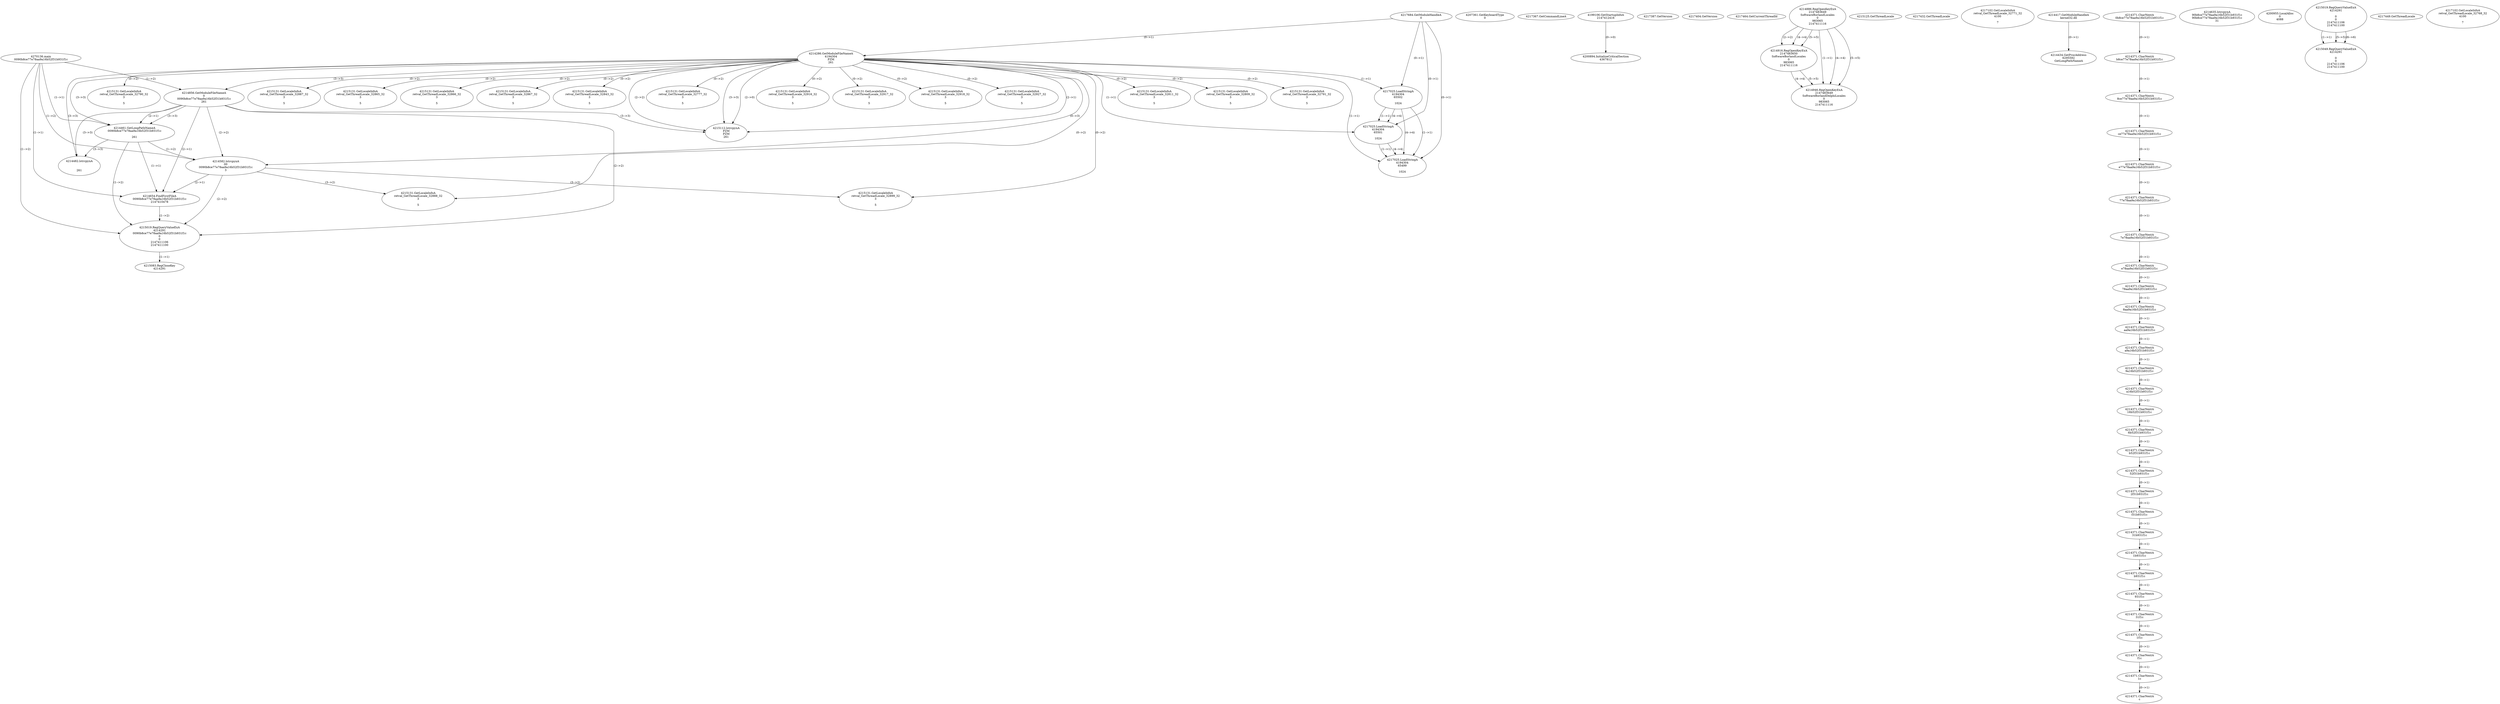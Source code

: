 // Global SCDG with merge call
digraph {
	0 [label="4270136.main
0090b8ce77e78aa9a16b52f31b931f1c"]
	1 [label="4217684.GetModuleHandleA
0"]
	2 [label="4207361.GetKeyboardType
0"]
	3 [label="4217367.GetCommandLineA
"]
	4 [label="4199106.GetStartupInfoA
2147412416"]
	5 [label="4217387.GetVersion
"]
	6 [label="4217404.GetVersion
"]
	7 [label="4217464.GetCurrentThreadId
"]
	8 [label="4214286.GetModuleFileNameA
4194304
PZM
261"]
	1 -> 8 [label="(0-->1)"]
	9 [label="4214856.GetModuleFileNameA
0
0090b8ce77e78aa9a16b52f31b931f1c
261"]
	0 -> 9 [label="(1-->2)"]
	8 -> 9 [label="(3-->3)"]
	10 [label="4214886.RegOpenKeyExA
2147483649
Software\Borland\Locales
0
983065
2147411116"]
	11 [label="4214916.RegOpenKeyExA
2147483650
Software\Borland\Locales
0
983065
2147411116"]
	10 -> 11 [label="(2-->2)"]
	10 -> 11 [label="(4-->4)"]
	10 -> 11 [label="(5-->5)"]
	12 [label="4214946.RegOpenKeyExA
2147483649
Software\Borland\Delphi\Locales
0
983065
2147411116"]
	10 -> 12 [label="(1-->1)"]
	10 -> 12 [label="(4-->4)"]
	11 -> 12 [label="(4-->4)"]
	10 -> 12 [label="(5-->5)"]
	11 -> 12 [label="(5-->5)"]
	13 [label="4215112.lstrcpynA
PZM
PZM
261"]
	8 -> 13 [label="(2-->1)"]
	8 -> 13 [label="(2-->2)"]
	8 -> 13 [label="(3-->3)"]
	9 -> 13 [label="(3-->3)"]
	8 -> 13 [label="(2-->0)"]
	14 [label="4215125.GetThreadLocale
"]
	15 [label="4215131.GetLocaleInfoA
retval_GetThreadLocale_32777_32
3

5"]
	8 -> 15 [label="(0-->2)"]
	16 [label="4217025.LoadStringA
4194304
65502

1024"]
	1 -> 16 [label="(0-->1)"]
	8 -> 16 [label="(1-->1)"]
	17 [label="4217432.GetThreadLocale
"]
	18 [label="4217102.GetLocaleInfoA
retval_GetThreadLocale_32771_32
4100

7"]
	19 [label="4214417.GetModuleHandleA
kernel32.dll"]
	20 [label="4214434.GetProcAddress
6295592
GetLongPathNameA"]
	19 -> 20 [label="(0-->1)"]
	21 [label="4214461.GetLongPathNameA
0090b8ce77e78aa9a16b52f31b931f1c

261"]
	0 -> 21 [label="(1-->1)"]
	9 -> 21 [label="(2-->1)"]
	8 -> 21 [label="(3-->3)"]
	9 -> 21 [label="(3-->3)"]
	22 [label="4214582.lstrcpynA
00
0090b8ce77e78aa9a16b52f31b931f1c
3"]
	0 -> 22 [label="(1-->2)"]
	9 -> 22 [label="(2-->2)"]
	21 -> 22 [label="(1-->2)"]
	8 -> 22 [label="(0-->3)"]
	23 [label="4214371.CharNextA
0b8ce77e78aa9a16b52f31b931f1c"]
	24 [label="4214371.CharNextA
b8ce77e78aa9a16b52f31b931f1c"]
	23 -> 24 [label="(0-->1)"]
	25 [label="4214371.CharNextA
8ce77e78aa9a16b52f31b931f1c"]
	24 -> 25 [label="(0-->1)"]
	26 [label="4214371.CharNextA
ce77e78aa9a16b52f31b931f1c"]
	25 -> 26 [label="(0-->1)"]
	27 [label="4214371.CharNextA
e77e78aa9a16b52f31b931f1c"]
	26 -> 27 [label="(0-->1)"]
	28 [label="4214371.CharNextA
77e78aa9a16b52f31b931f1c"]
	27 -> 28 [label="(0-->1)"]
	29 [label="4214371.CharNextA
7e78aa9a16b52f31b931f1c"]
	28 -> 29 [label="(0-->1)"]
	30 [label="4214371.CharNextA
e78aa9a16b52f31b931f1c"]
	29 -> 30 [label="(0-->1)"]
	31 [label="4214371.CharNextA
78aa9a16b52f31b931f1c"]
	30 -> 31 [label="(0-->1)"]
	32 [label="4214371.CharNextA
8aa9a16b52f31b931f1c"]
	31 -> 32 [label="(0-->1)"]
	33 [label="4214371.CharNextA
aa9a16b52f31b931f1c"]
	32 -> 33 [label="(0-->1)"]
	34 [label="4214371.CharNextA
a9a16b52f31b931f1c"]
	33 -> 34 [label="(0-->1)"]
	35 [label="4214371.CharNextA
9a16b52f31b931f1c"]
	34 -> 35 [label="(0-->1)"]
	36 [label="4214371.CharNextA
a16b52f31b931f1c"]
	35 -> 36 [label="(0-->1)"]
	37 [label="4214371.CharNextA
16b52f31b931f1c"]
	36 -> 37 [label="(0-->1)"]
	38 [label="4214371.CharNextA
6b52f31b931f1c"]
	37 -> 38 [label="(0-->1)"]
	39 [label="4214371.CharNextA
b52f31b931f1c"]
	38 -> 39 [label="(0-->1)"]
	40 [label="4214371.CharNextA
52f31b931f1c"]
	39 -> 40 [label="(0-->1)"]
	41 [label="4214371.CharNextA
2f31b931f1c"]
	40 -> 41 [label="(0-->1)"]
	42 [label="4214371.CharNextA
f31b931f1c"]
	41 -> 42 [label="(0-->1)"]
	43 [label="4214371.CharNextA
31b931f1c"]
	42 -> 43 [label="(0-->1)"]
	44 [label="4214371.CharNextA
1b931f1c"]
	43 -> 44 [label="(0-->1)"]
	45 [label="4214371.CharNextA
b931f1c"]
	44 -> 45 [label="(0-->1)"]
	46 [label="4214371.CharNextA
931f1c"]
	45 -> 46 [label="(0-->1)"]
	47 [label="4214371.CharNextA
31f1c"]
	46 -> 47 [label="(0-->1)"]
	48 [label="4214371.CharNextA
1f1c"]
	47 -> 48 [label="(0-->1)"]
	49 [label="4214371.CharNextA
f1c"]
	48 -> 49 [label="(0-->1)"]
	50 [label="4214371.CharNextA
1c"]
	49 -> 50 [label="(0-->1)"]
	51 [label="4214371.CharNextA
c"]
	50 -> 51 [label="(0-->1)"]
	52 [label="4214635.lstrcpynA
90b8ce77e78aa9a16b52f31b931f1c
90b8ce77e78aa9a16b52f31b931f1c
31"]
	53 [label="4214654.FindFirstFileA
0090b8ce77e78aa9a16b52f31b931f1c
2147410478"]
	0 -> 53 [label="(1-->1)"]
	9 -> 53 [label="(2-->1)"]
	21 -> 53 [label="(1-->1)"]
	22 -> 53 [label="(2-->1)"]
	54 [label="4215019.RegQueryValueExA
4214291
0090b8ce77e78aa9a16b52f31b931f1c
0
0
2147411106
2147411100"]
	0 -> 54 [label="(1-->2)"]
	9 -> 54 [label="(2-->2)"]
	21 -> 54 [label="(1-->2)"]
	22 -> 54 [label="(2-->2)"]
	53 -> 54 [label="(1-->2)"]
	55 [label="4215083.RegCloseKey
4214291"]
	54 -> 55 [label="(1-->1)"]
	56 [label="4215131.GetLocaleInfoA
retval_GetThreadLocale_32899_32
3

5"]
	8 -> 56 [label="(0-->2)"]
	22 -> 56 [label="(3-->2)"]
	57 [label="4200894.InitializeCriticalSection
4367812"]
	4 -> 57 [label="(0-->0)"]
	58 [label="4200955.LocalAlloc
0
4088"]
	59 [label="4214482.lstrcpynA


261"]
	8 -> 59 [label="(3-->3)"]
	9 -> 59 [label="(3-->3)"]
	21 -> 59 [label="(3-->3)"]
	60 [label="4215019.RegQueryValueExA
4214291

0
0
2147411106
2147411100"]
	61 [label="4215049.RegQueryValueExA
4214291

0
0
2147411106
2147411100"]
	60 -> 61 [label="(1-->1)"]
	60 -> 61 [label="(5-->5)"]
	60 -> 61 [label="(6-->6)"]
	62 [label="4215131.GetLocaleInfoA
retval_GetThreadLocale_32916_32
3

5"]
	8 -> 62 [label="(0-->2)"]
	63 [label="4215131.GetLocaleInfoA
retval_GetThreadLocale_32917_32
3

5"]
	8 -> 63 [label="(0-->2)"]
	64 [label="4215131.GetLocaleInfoA
retval_GetThreadLocale_32918_32
3

5"]
	8 -> 64 [label="(0-->2)"]
	65 [label="4217449.GetThreadLocale
"]
	66 [label="4217102.GetLocaleInfoA
retval_GetThreadLocale_32768_32
4100

7"]
	67 [label="4215131.GetLocaleInfoA
retval_GetThreadLocale_32927_32
3

5"]
	8 -> 67 [label="(0-->2)"]
	68 [label="4215131.GetLocaleInfoA
retval_GetThreadLocale_32811_32
3

5"]
	8 -> 68 [label="(0-->2)"]
	69 [label="4217025.LoadStringA
4194304
65501

1024"]
	1 -> 69 [label="(0-->1)"]
	8 -> 69 [label="(1-->1)"]
	16 -> 69 [label="(1-->1)"]
	16 -> 69 [label="(4-->4)"]
	70 [label="4215131.GetLocaleInfoA
retval_GetThreadLocale_32809_32
3

5"]
	8 -> 70 [label="(0-->2)"]
	71 [label="4215131.GetLocaleInfoA
retval_GetThreadLocale_32791_32
3

5"]
	8 -> 71 [label="(0-->2)"]
	72 [label="4217025.LoadStringA
4194304
65499

1024"]
	1 -> 72 [label="(0-->1)"]
	8 -> 72 [label="(1-->1)"]
	16 -> 72 [label="(1-->1)"]
	69 -> 72 [label="(1-->1)"]
	16 -> 72 [label="(4-->4)"]
	69 -> 72 [label="(4-->4)"]
	73 [label="4215131.GetLocaleInfoA
retval_GetThreadLocale_32790_32
3

5"]
	8 -> 73 [label="(0-->2)"]
	74 [label="4215131.GetLocaleInfoA
retval_GetThreadLocale_32887_32
3

5"]
	8 -> 74 [label="(0-->2)"]
	75 [label="4215131.GetLocaleInfoA
retval_GetThreadLocale_32865_32
3

5"]
	8 -> 75 [label="(0-->2)"]
	76 [label="4215131.GetLocaleInfoA
retval_GetThreadLocale_32866_32
3

5"]
	8 -> 76 [label="(0-->2)"]
	77 [label="4215131.GetLocaleInfoA
retval_GetThreadLocale_32867_32
3

5"]
	8 -> 77 [label="(0-->2)"]
	78 [label="4215131.GetLocaleInfoA
retval_GetThreadLocale_32888_32
3

5"]
	8 -> 78 [label="(0-->2)"]
	22 -> 78 [label="(3-->2)"]
	79 [label="4215131.GetLocaleInfoA
retval_GetThreadLocale_32843_32
3

5"]
	8 -> 79 [label="(0-->2)"]
}
